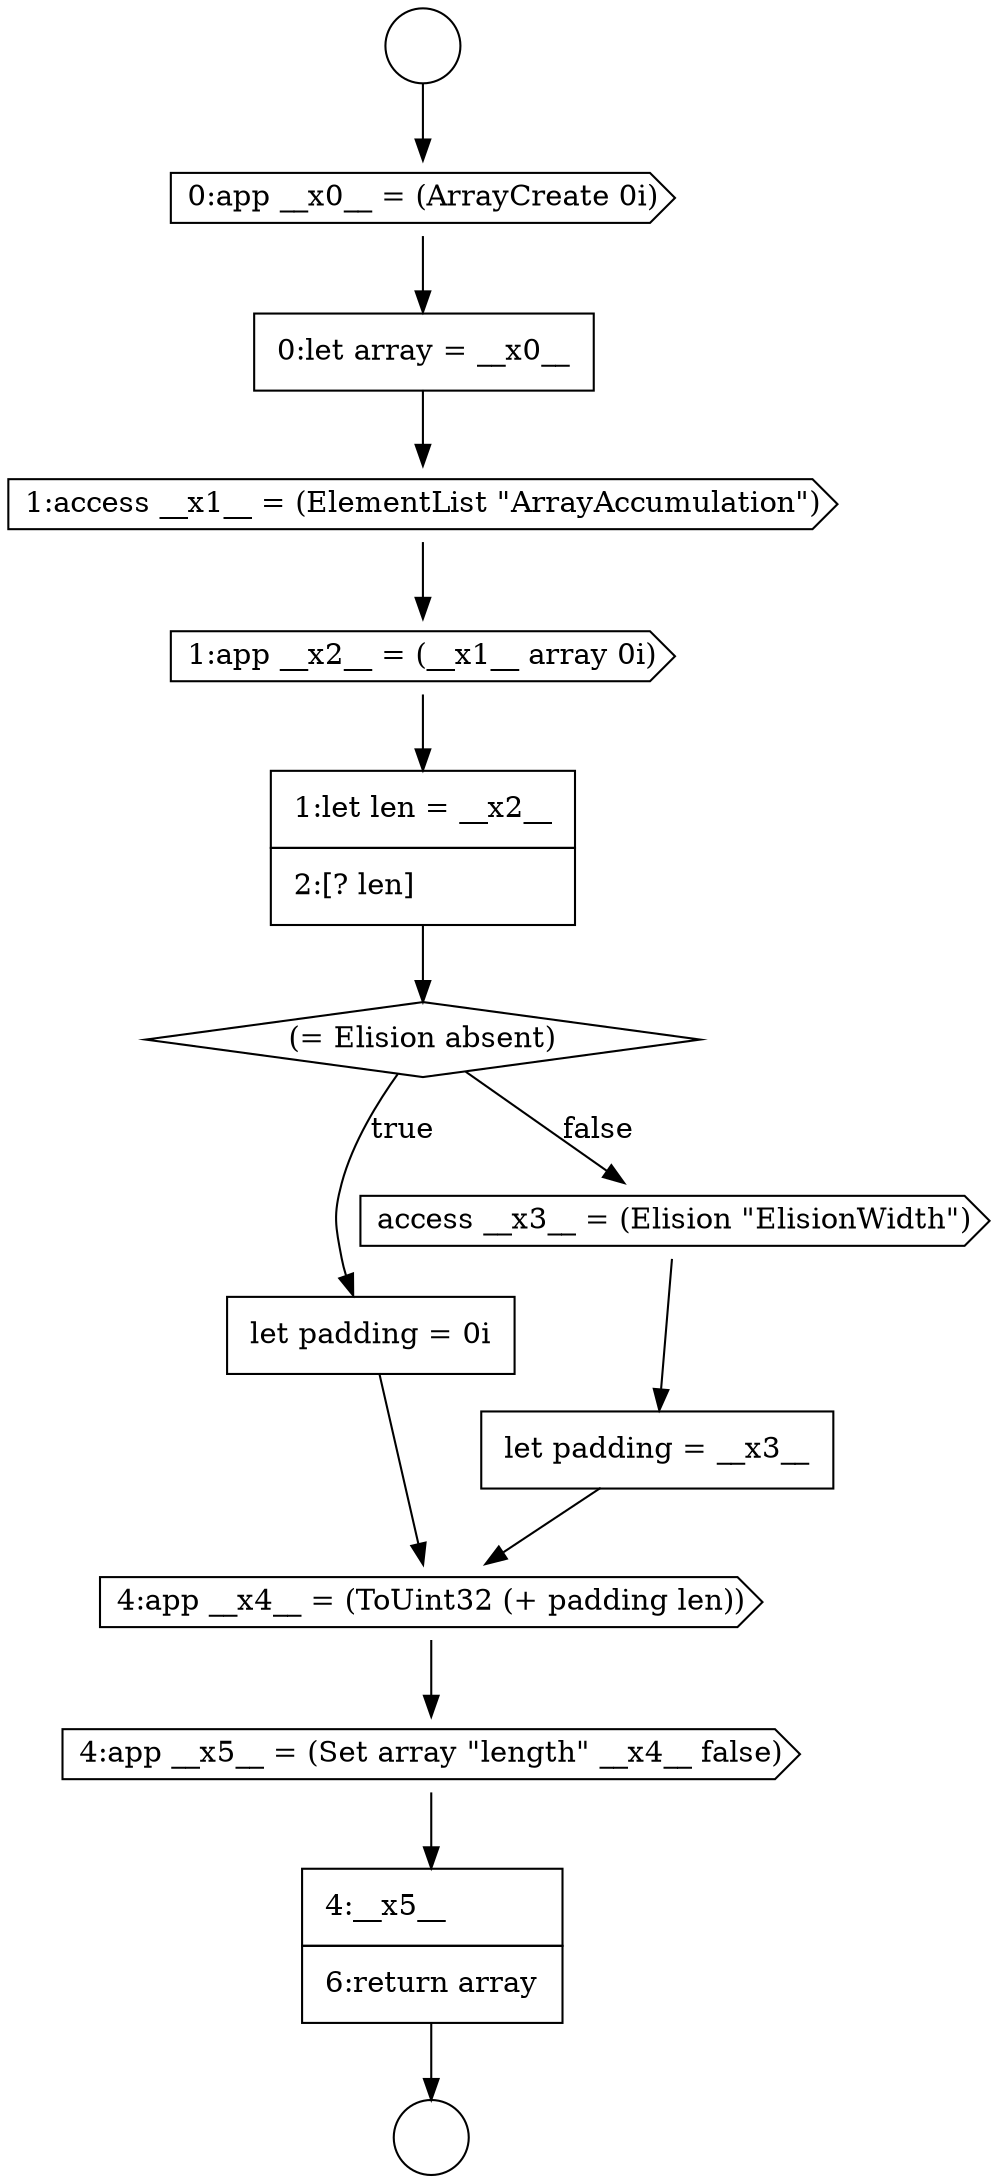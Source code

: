 digraph {
  node3345 [shape=circle label=" " color="black" fillcolor="white" style=filled]
  node3350 [shape=cds, label=<<font color="black">1:app __x2__ = (__x1__ array 0i)</font>> color="black" fillcolor="white" style=filled]
  node3353 [shape=none, margin=0, label=<<font color="black">
    <table border="0" cellborder="1" cellspacing="0" cellpadding="10">
      <tr><td align="left">let padding = 0i</td></tr>
    </table>
  </font>> color="black" fillcolor="white" style=filled]
  node3357 [shape=cds, label=<<font color="black">4:app __x5__ = (Set array &quot;length&quot; __x4__ false)</font>> color="black" fillcolor="white" style=filled]
  node3349 [shape=cds, label=<<font color="black">1:access __x1__ = (ElementList &quot;ArrayAccumulation&quot;)</font>> color="black" fillcolor="white" style=filled]
  node3354 [shape=cds, label=<<font color="black">access __x3__ = (Elision &quot;ElisionWidth&quot;)</font>> color="black" fillcolor="white" style=filled]
  node3358 [shape=none, margin=0, label=<<font color="black">
    <table border="0" cellborder="1" cellspacing="0" cellpadding="10">
      <tr><td align="left">4:__x5__</td></tr>
      <tr><td align="left">6:return array</td></tr>
    </table>
  </font>> color="black" fillcolor="white" style=filled]
  node3355 [shape=none, margin=0, label=<<font color="black">
    <table border="0" cellborder="1" cellspacing="0" cellpadding="10">
      <tr><td align="left">let padding = __x3__</td></tr>
    </table>
  </font>> color="black" fillcolor="white" style=filled]
  node3352 [shape=diamond, label=<<font color="black">(= Elision absent)</font>> color="black" fillcolor="white" style=filled]
  node3348 [shape=none, margin=0, label=<<font color="black">
    <table border="0" cellborder="1" cellspacing="0" cellpadding="10">
      <tr><td align="left">0:let array = __x0__</td></tr>
    </table>
  </font>> color="black" fillcolor="white" style=filled]
  node3356 [shape=cds, label=<<font color="black">4:app __x4__ = (ToUint32 (+ padding len))</font>> color="black" fillcolor="white" style=filled]
  node3346 [shape=circle label=" " color="black" fillcolor="white" style=filled]
  node3351 [shape=none, margin=0, label=<<font color="black">
    <table border="0" cellborder="1" cellspacing="0" cellpadding="10">
      <tr><td align="left">1:let len = __x2__</td></tr>
      <tr><td align="left">2:[? len]</td></tr>
    </table>
  </font>> color="black" fillcolor="white" style=filled]
  node3347 [shape=cds, label=<<font color="black">0:app __x0__ = (ArrayCreate 0i)</font>> color="black" fillcolor="white" style=filled]
  node3355 -> node3356 [ color="black"]
  node3358 -> node3346 [ color="black"]
  node3350 -> node3351 [ color="black"]
  node3348 -> node3349 [ color="black"]
  node3352 -> node3353 [label=<<font color="black">true</font>> color="black"]
  node3352 -> node3354 [label=<<font color="black">false</font>> color="black"]
  node3354 -> node3355 [ color="black"]
  node3347 -> node3348 [ color="black"]
  node3356 -> node3357 [ color="black"]
  node3349 -> node3350 [ color="black"]
  node3345 -> node3347 [ color="black"]
  node3357 -> node3358 [ color="black"]
  node3351 -> node3352 [ color="black"]
  node3353 -> node3356 [ color="black"]
}
